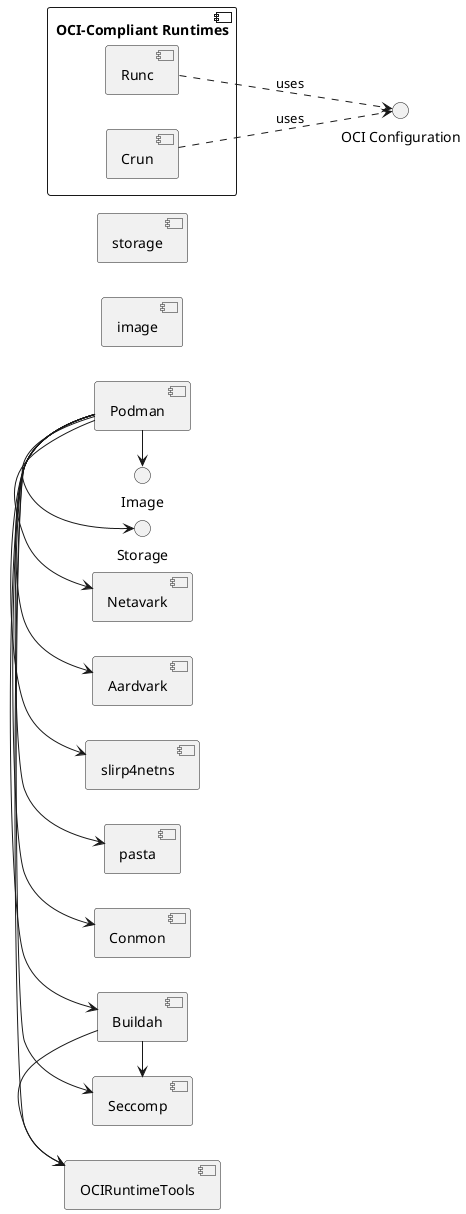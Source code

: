 @startuml
skinparam useOrthogonalEdges true
left to right direction

interface "OCI Configuration" as OCI_Config
component "OCI-Compliant Runtimes" {
    [Runc] as runc
    [Crun] as crun
}

component "Buildah" {

}

component "Netavark" {

}

component "OCIRuntimeTools" {

} 

component "image" {

}

component "storage" {

}

component "Aardvark" {


}

component "pasta" {


}

component "Conmon" {

}

component "slirp4netns" {

}

component "Seccomp" {
    
}
component "Podman" {

}

' Updated connections (you might need to adjust ordering or add further placement hints)
Buildah -> OCIRuntimeTools
' Note: Ensure the component names match the alias names defined above
runc ..> OCI_Config : uses
crun ..> OCI_Config : uses
Buildah -> Seccomp
Podman -> Seccomp
Podman -> OCIRuntimeTools
Podman -> Conmon
Podman -> Buildah
Podman -> pasta
Podman -> slirp4netns
Podman -> Aardvark
Podman -> Netavark
Podman -> Storage
Podman -> Image
@enduml